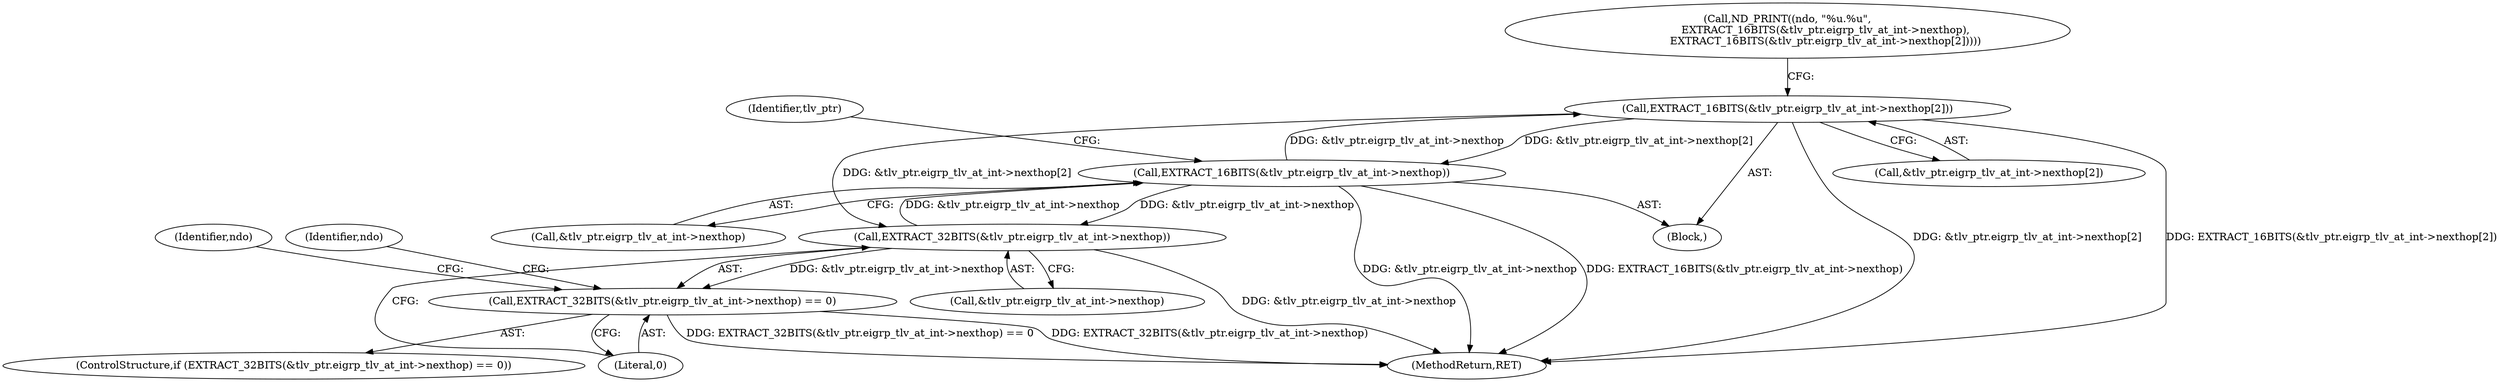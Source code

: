 digraph "0_tcpdump_de981e6070d168b58ec1bb0713ded77ed4ad87f4@array" {
"1001006" [label="(Call,EXTRACT_16BITS(&tlv_ptr.eigrp_tlv_at_int->nexthop[2]))"];
"1000999" [label="(Call,EXTRACT_16BITS(&tlv_ptr.eigrp_tlv_at_int->nexthop))"];
"1000980" [label="(Call,EXTRACT_32BITS(&tlv_ptr.eigrp_tlv_at_int->nexthop))"];
"1001006" [label="(Call,EXTRACT_16BITS(&tlv_ptr.eigrp_tlv_at_int->nexthop[2]))"];
"1000979" [label="(Call,EXTRACT_32BITS(&tlv_ptr.eigrp_tlv_at_int->nexthop) == 0)"];
"1001297" [label="(MethodReturn,RET)"];
"1000999" [label="(Call,EXTRACT_16BITS(&tlv_ptr.eigrp_tlv_at_int->nexthop))"];
"1001006" [label="(Call,EXTRACT_16BITS(&tlv_ptr.eigrp_tlv_at_int->nexthop[2]))"];
"1001000" [label="(Call,&tlv_ptr.eigrp_tlv_at_int->nexthop)"];
"1000980" [label="(Call,EXTRACT_32BITS(&tlv_ptr.eigrp_tlv_at_int->nexthop))"];
"1000987" [label="(Literal,0)"];
"1001007" [label="(Call,&tlv_ptr.eigrp_tlv_at_int->nexthop[2])"];
"1000979" [label="(Call,EXTRACT_32BITS(&tlv_ptr.eigrp_tlv_at_int->nexthop) == 0)"];
"1000993" [label="(Call,ND_PRINT((ndo, \"%u.%u\",\n                       EXTRACT_16BITS(&tlv_ptr.eigrp_tlv_at_int->nexthop),\n                       EXTRACT_16BITS(&tlv_ptr.eigrp_tlv_at_int->nexthop[2]))))"];
"1000981" [label="(Call,&tlv_ptr.eigrp_tlv_at_int->nexthop)"];
"1000995" [label="(Identifier,ndo)"];
"1000998" [label="(Block,)"];
"1000978" [label="(ControlStructure,if (EXTRACT_32BITS(&tlv_ptr.eigrp_tlv_at_int->nexthop) == 0))"];
"1001011" [label="(Identifier,tlv_ptr)"];
"1000990" [label="(Identifier,ndo)"];
"1001006" -> "1000998"  [label="AST: "];
"1001006" -> "1001007"  [label="CFG: "];
"1001007" -> "1001006"  [label="AST: "];
"1000993" -> "1001006"  [label="CFG: "];
"1001006" -> "1001297"  [label="DDG: &tlv_ptr.eigrp_tlv_at_int->nexthop[2]"];
"1001006" -> "1001297"  [label="DDG: EXTRACT_16BITS(&tlv_ptr.eigrp_tlv_at_int->nexthop[2])"];
"1001006" -> "1000980"  [label="DDG: &tlv_ptr.eigrp_tlv_at_int->nexthop[2]"];
"1001006" -> "1000999"  [label="DDG: &tlv_ptr.eigrp_tlv_at_int->nexthop[2]"];
"1000999" -> "1001006"  [label="DDG: &tlv_ptr.eigrp_tlv_at_int->nexthop"];
"1000999" -> "1000998"  [label="AST: "];
"1000999" -> "1001000"  [label="CFG: "];
"1001000" -> "1000999"  [label="AST: "];
"1001011" -> "1000999"  [label="CFG: "];
"1000999" -> "1001297"  [label="DDG: EXTRACT_16BITS(&tlv_ptr.eigrp_tlv_at_int->nexthop)"];
"1000999" -> "1001297"  [label="DDG: &tlv_ptr.eigrp_tlv_at_int->nexthop"];
"1000999" -> "1000980"  [label="DDG: &tlv_ptr.eigrp_tlv_at_int->nexthop"];
"1000980" -> "1000999"  [label="DDG: &tlv_ptr.eigrp_tlv_at_int->nexthop"];
"1000980" -> "1000979"  [label="AST: "];
"1000980" -> "1000981"  [label="CFG: "];
"1000981" -> "1000980"  [label="AST: "];
"1000987" -> "1000980"  [label="CFG: "];
"1000980" -> "1001297"  [label="DDG: &tlv_ptr.eigrp_tlv_at_int->nexthop"];
"1000980" -> "1000979"  [label="DDG: &tlv_ptr.eigrp_tlv_at_int->nexthop"];
"1000979" -> "1000978"  [label="AST: "];
"1000979" -> "1000987"  [label="CFG: "];
"1000987" -> "1000979"  [label="AST: "];
"1000990" -> "1000979"  [label="CFG: "];
"1000995" -> "1000979"  [label="CFG: "];
"1000979" -> "1001297"  [label="DDG: EXTRACT_32BITS(&tlv_ptr.eigrp_tlv_at_int->nexthop) == 0"];
"1000979" -> "1001297"  [label="DDG: EXTRACT_32BITS(&tlv_ptr.eigrp_tlv_at_int->nexthop)"];
}
